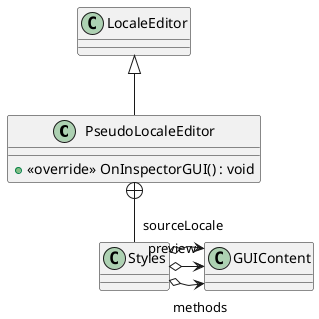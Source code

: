 @startuml
class PseudoLocaleEditor {
    + <<override>> OnInspectorGUI() : void
}
class Styles {
}
LocaleEditor <|-- PseudoLocaleEditor
PseudoLocaleEditor +-- Styles
Styles o-> "methods" GUIContent
Styles o-> "preview" GUIContent
Styles o-> "sourceLocale" GUIContent
@enduml
